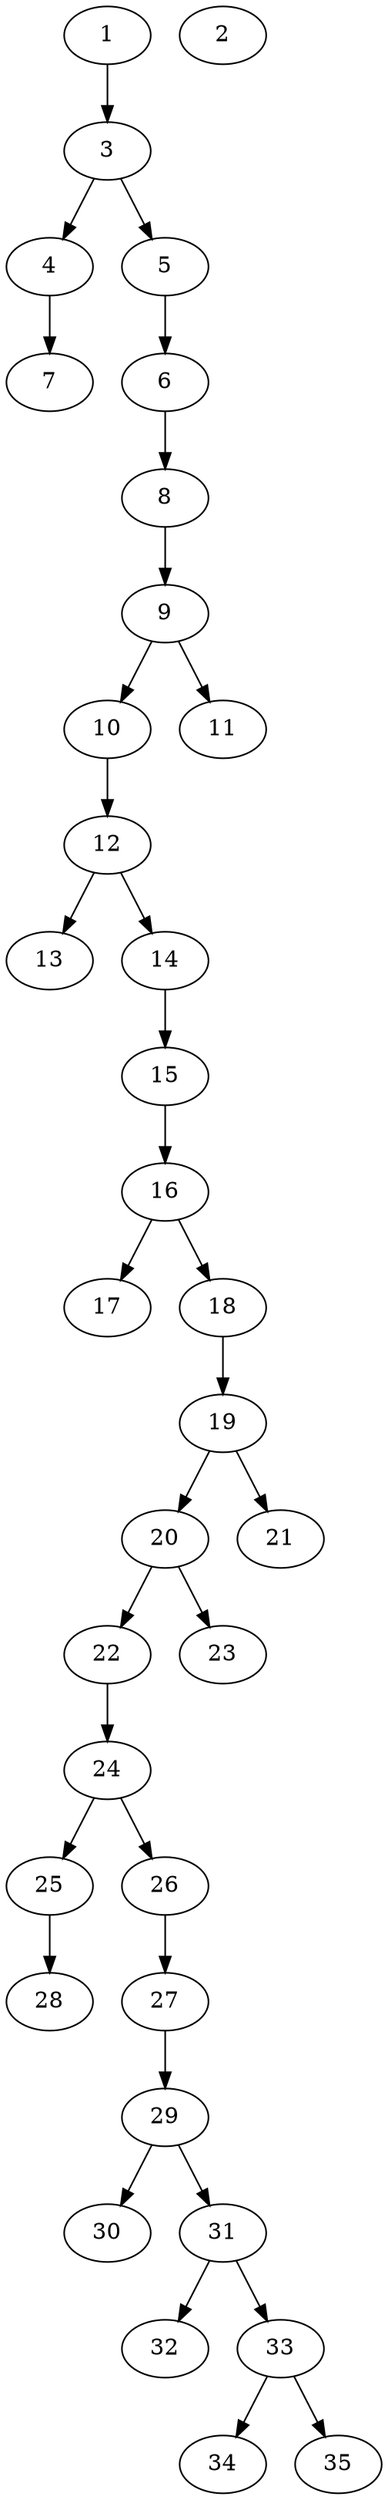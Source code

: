 // DAG automatically generated by daggen at Thu Oct  3 14:05:36 2019
// ./daggen --dot -n 35 --ccr 0.3 --fat 0.3 --regular 0.9 --density 0.5 --mindata 5242880 --maxdata 52428800 
digraph G {
  1 [size="158197760", alpha="0.12", expect_size="47459328"] 
  1 -> 3 [size ="47459328"]
  2 [size="147022507", alpha="0.04", expect_size="44106752"] 
  3 [size="168229547", alpha="0.10", expect_size="50468864"] 
  3 -> 4 [size ="50468864"]
  3 -> 5 [size ="50468864"]
  4 [size="118562133", alpha="0.08", expect_size="35568640"] 
  4 -> 7 [size ="35568640"]
  5 [size="49404587", alpha="0.14", expect_size="14821376"] 
  5 -> 6 [size ="14821376"]
  6 [size="27013120", alpha="0.08", expect_size="8103936"] 
  6 -> 8 [size ="8103936"]
  7 [size="91364693", alpha="0.04", expect_size="27409408"] 
  8 [size="132730880", alpha="0.04", expect_size="39819264"] 
  8 -> 9 [size ="39819264"]
  9 [size="145872213", alpha="0.01", expect_size="43761664"] 
  9 -> 10 [size ="43761664"]
  9 -> 11 [size ="43761664"]
  10 [size="166007467", alpha="0.14", expect_size="49802240"] 
  10 -> 12 [size ="49802240"]
  11 [size="154398720", alpha="0.01", expect_size="46319616"] 
  12 [size="87978667", alpha="0.12", expect_size="26393600"] 
  12 -> 13 [size ="26393600"]
  12 -> 14 [size ="26393600"]
  13 [size="122470400", alpha="0.16", expect_size="36741120"] 
  14 [size="46520320", alpha="0.01", expect_size="13956096"] 
  14 -> 15 [size ="13956096"]
  15 [size="107936427", alpha="0.15", expect_size="32380928"] 
  15 -> 16 [size ="32380928"]
  16 [size="63232000", alpha="0.17", expect_size="18969600"] 
  16 -> 17 [size ="18969600"]
  16 -> 18 [size ="18969600"]
  17 [size="128075093", alpha="0.19", expect_size="38422528"] 
  18 [size="162044587", alpha="0.13", expect_size="48613376"] 
  18 -> 19 [size ="48613376"]
  19 [size="37891413", alpha="0.17", expect_size="11367424"] 
  19 -> 20 [size ="11367424"]
  19 -> 21 [size ="11367424"]
  20 [size="43803307", alpha="0.19", expect_size="13140992"] 
  20 -> 22 [size ="13140992"]
  20 -> 23 [size ="13140992"]
  21 [size="154958507", alpha="0.20", expect_size="46487552"] 
  22 [size="166004053", alpha="0.17", expect_size="49801216"] 
  22 -> 24 [size ="49801216"]
  23 [size="101604693", alpha="0.13", expect_size="30481408"] 
  24 [size="66365440", alpha="0.02", expect_size="19909632"] 
  24 -> 25 [size ="19909632"]
  24 -> 26 [size ="19909632"]
  25 [size="74315093", alpha="0.15", expect_size="22294528"] 
  25 -> 28 [size ="22294528"]
  26 [size="37393067", alpha="0.09", expect_size="11217920"] 
  26 -> 27 [size ="11217920"]
  27 [size="170311680", alpha="0.12", expect_size="51093504"] 
  27 -> 29 [size ="51093504"]
  28 [size="163164160", alpha="0.10", expect_size="48949248"] 
  29 [size="104929280", alpha="0.05", expect_size="31478784"] 
  29 -> 30 [size ="31478784"]
  29 -> 31 [size ="31478784"]
  30 [size="80667307", alpha="0.18", expect_size="24200192"] 
  31 [size="76018347", alpha="0.09", expect_size="22805504"] 
  31 -> 32 [size ="22805504"]
  31 -> 33 [size ="22805504"]
  32 [size="74424320", alpha="0.09", expect_size="22327296"] 
  33 [size="48138240", alpha="0.02", expect_size="14441472"] 
  33 -> 34 [size ="14441472"]
  33 -> 35 [size ="14441472"]
  34 [size="147923627", alpha="0.19", expect_size="44377088"] 
  35 [size="160293547", alpha="0.07", expect_size="48088064"] 
}
